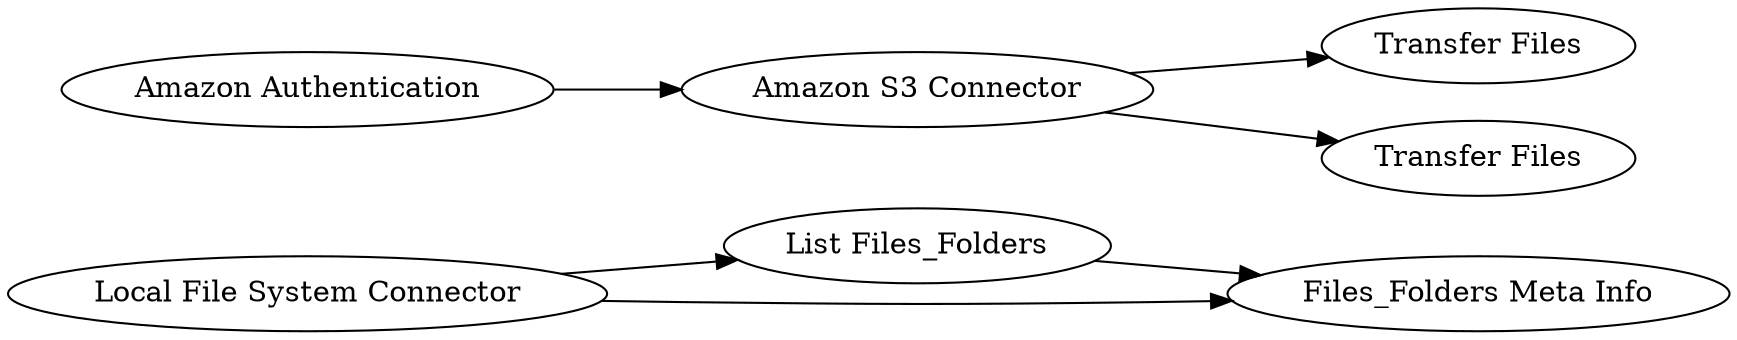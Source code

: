 digraph {
	234 -> 235
	235 -> 233
	3 -> 5
	234 -> 233
	1 -> 3
	3 -> 6
	5 [label="Transfer Files"]
	233 [label="Files_Folders Meta Info"]
	1 [label="Amazon Authentication"]
	235 [label="List Files_Folders"]
	6 [label="Transfer Files"]
	234 [label="Local File System Connector"]
	3 [label="Amazon S3 Connector"]
	rankdir=LR
}
